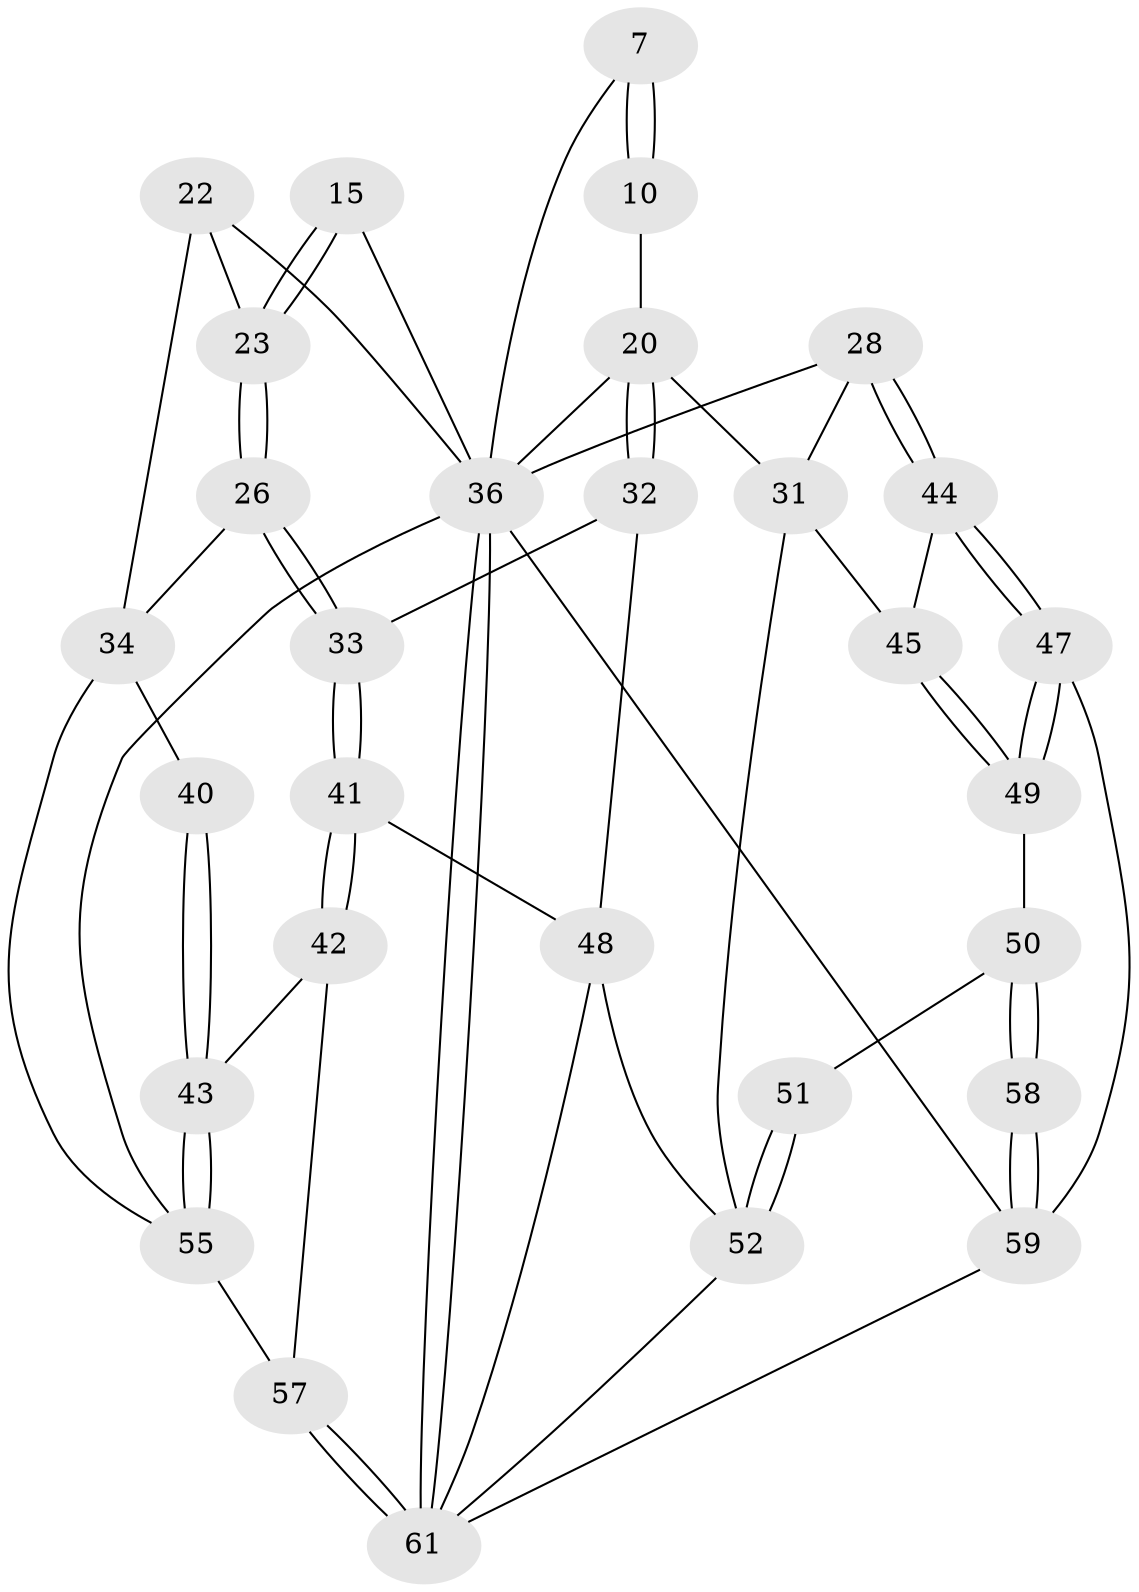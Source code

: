 // original degree distribution, {3: 0.03278688524590164, 4: 0.22950819672131148, 5: 0.5573770491803278, 6: 0.18032786885245902}
// Generated by graph-tools (version 1.1) at 2025/59/03/09/25 04:59:59]
// undirected, 30 vertices, 67 edges
graph export_dot {
graph [start="1"]
  node [color=gray90,style=filled];
  7 [pos="+0.5796329645352587+0.19480676021737153"];
  10 [pos="+0.6314856315568242+0.21103017934612364",super="+2+1"];
  15 [pos="+0.38145278696559604+0.3484553321459365"];
  20 [pos="+0.404819076196431+0.36665468301541676",super="+19+18"];
  22 [pos="+0.12225647730936275+0.3586479058439363",super="+12+11+13"];
  23 [pos="+0.2207978013738537+0.5088399276654417",super="+21+16"];
  26 [pos="+0.21827693964655895+0.5130742025861849"];
  28 [pos="+1+0.31340447959519124"];
  31 [pos="+0.6596867583941778+0.5260133256177628",super="+30"];
  32 [pos="+0.3998366735524022+0.5579670632278957"];
  33 [pos="+0.2573045743408199+0.5474303506600993"];
  34 [pos="+0+0.5668258660924046",super="+25+27"];
  36 [pos="+0+1",super="+6+4+14"];
  40 [pos="+0.10285371126088655+0.5636485672502461"];
  41 [pos="+0.2403950915038922+0.689020926062116"];
  42 [pos="+0.1555009712673727+0.7343861337438033"];
  43 [pos="+0.10071001681034356+0.7310001887098277"];
  44 [pos="+1+0.35333252562570044"];
  45 [pos="+0.8880333378504065+0.5553013998365361"];
  47 [pos="+1+0.720169025148481"];
  48 [pos="+0.3676011611231734+0.7292380757425097",super="+39"];
  49 [pos="+0.8922289031978827+0.7192344430755117"];
  50 [pos="+0.805192006799707+0.7947051265338237"];
  51 [pos="+0.7038263164127198+0.7908287752407539"];
  52 [pos="+0.5722940884440375+0.9135204103947011",super="+38+37"];
  55 [pos="+0+0.9622039210533191",super="+35"];
  57 [pos="+0.20425424016831598+0.9192902588150791",super="+56"];
  58 [pos="+0.8997173251329251+0.9031113925927335"];
  59 [pos="+0.8010070138905777+1",super="+46"];
  61 [pos="+0.3731164745900901+1",super="+60"];
  7 -- 10 [weight=2];
  7 -- 10;
  7 -- 36;
  10 -- 20 [weight=2];
  15 -- 23 [weight=2];
  15 -- 23;
  15 -- 36;
  20 -- 32;
  20 -- 32;
  20 -- 36 [weight=2];
  20 -- 31 [weight=2];
  22 -- 23 [weight=2];
  22 -- 34 [weight=2];
  22 -- 36 [weight=2];
  23 -- 26;
  23 -- 26;
  26 -- 33;
  26 -- 33;
  26 -- 34;
  28 -- 44;
  28 -- 44;
  28 -- 36;
  28 -- 31;
  31 -- 52;
  31 -- 45;
  32 -- 33;
  32 -- 48;
  33 -- 41;
  33 -- 41;
  34 -- 40 [weight=2];
  34 -- 55;
  36 -- 61;
  36 -- 61;
  36 -- 59 [weight=2];
  36 -- 55;
  40 -- 43;
  40 -- 43;
  41 -- 42;
  41 -- 42;
  41 -- 48;
  42 -- 43;
  42 -- 57;
  43 -- 55;
  43 -- 55;
  44 -- 45;
  44 -- 47;
  44 -- 47;
  45 -- 49;
  45 -- 49;
  47 -- 49;
  47 -- 49;
  47 -- 59;
  48 -- 61;
  48 -- 52;
  49 -- 50;
  50 -- 51;
  50 -- 58;
  50 -- 58;
  51 -- 52 [weight=2];
  51 -- 52;
  52 -- 61;
  55 -- 57;
  57 -- 61 [weight=2];
  57 -- 61;
  58 -- 59 [weight=2];
  58 -- 59;
  59 -- 61;
}
